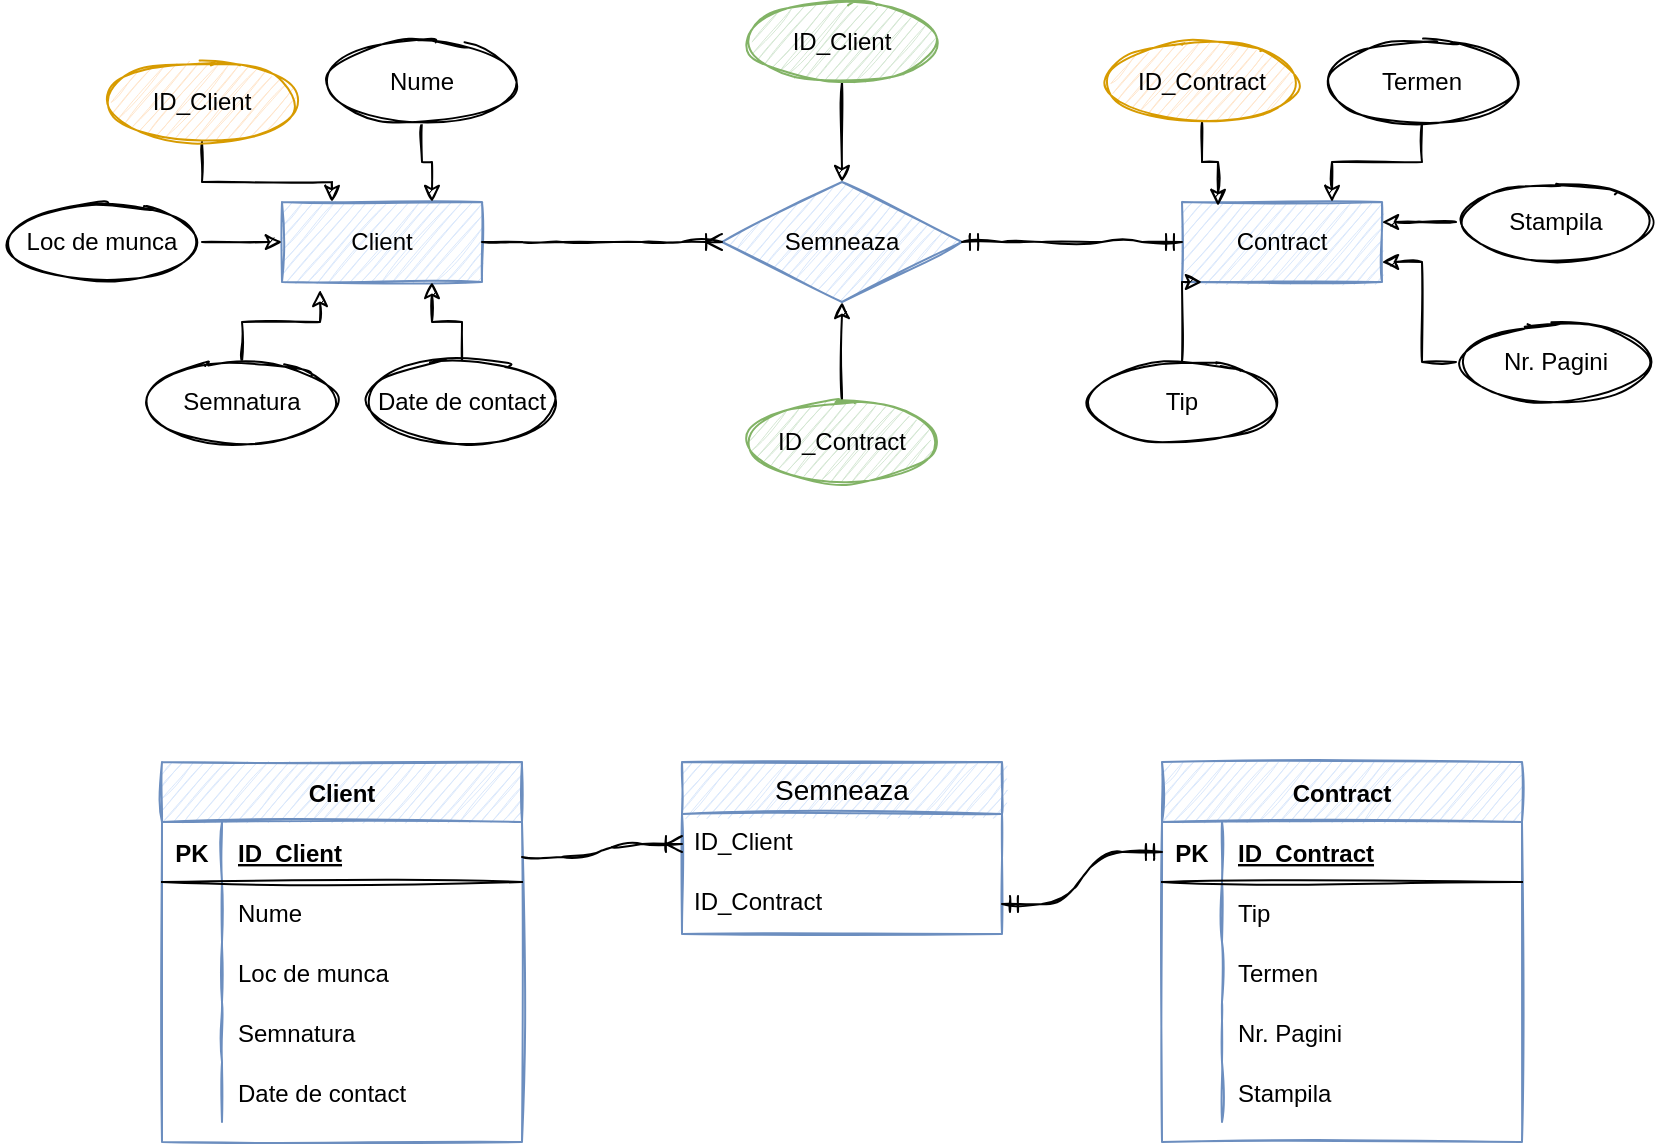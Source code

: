 <mxfile version="14.5.1" type="device"><diagram id="azhumBeZ43cZ46ppzr43" name="Page-1"><mxGraphModel dx="852" dy="494" grid="1" gridSize="10" guides="1" tooltips="1" connect="1" arrows="1" fold="1" page="1" pageScale="1" pageWidth="827" pageHeight="1169" math="0" shadow="0"><root><mxCell id="0"/><mxCell id="1" parent="0"/><mxCell id="_XJuxmRgatZlwZcpE56b-1" value="Client" style="whiteSpace=wrap;html=1;align=center;fillColor=#dae8fc;strokeColor=#6c8ebf;sketch=1;" parent="1" vertex="1"><mxGeometry x="140" y="160" width="100" height="40" as="geometry"/></mxCell><mxCell id="_XJuxmRgatZlwZcpE56b-2" value="Contract" style="whiteSpace=wrap;html=1;align=center;fillColor=#dae8fc;strokeColor=#6c8ebf;sketch=1;" parent="1" vertex="1"><mxGeometry x="590" y="160" width="100" height="40" as="geometry"/></mxCell><mxCell id="_XJuxmRgatZlwZcpE56b-3" value="Semneaza" style="shape=rhombus;perimeter=rhombusPerimeter;whiteSpace=wrap;html=1;align=center;fillColor=#dae8fc;strokeColor=#6c8ebf;sketch=1;" parent="1" vertex="1"><mxGeometry x="360" y="150" width="120" height="60" as="geometry"/></mxCell><mxCell id="_XJuxmRgatZlwZcpE56b-4" value="Semneaza" style="swimlane;fontStyle=0;childLayout=stackLayout;horizontal=1;startSize=26;horizontalStack=0;resizeParent=1;resizeParentMax=0;resizeLast=0;collapsible=1;marginBottom=0;align=center;fontSize=14;fillColor=#dae8fc;strokeColor=#6c8ebf;sketch=1;" parent="1" vertex="1"><mxGeometry x="340" y="440" width="160" height="86" as="geometry"/></mxCell><mxCell id="_XJuxmRgatZlwZcpE56b-5" value="ID_Client" style="text;strokeColor=none;fillColor=none;spacingLeft=4;spacingRight=4;overflow=hidden;rotatable=0;points=[[0,0.5],[1,0.5]];portConstraint=eastwest;fontSize=12;sketch=1;" parent="_XJuxmRgatZlwZcpE56b-4" vertex="1"><mxGeometry y="26" width="160" height="30" as="geometry"/></mxCell><mxCell id="_XJuxmRgatZlwZcpE56b-6" value="ID_Contract" style="text;strokeColor=none;fillColor=none;spacingLeft=4;spacingRight=4;overflow=hidden;rotatable=0;points=[[0,0.5],[1,0.5]];portConstraint=eastwest;fontSize=12;sketch=1;" parent="_XJuxmRgatZlwZcpE56b-4" vertex="1"><mxGeometry y="56" width="160" height="30" as="geometry"/></mxCell><mxCell id="_XJuxmRgatZlwZcpE56b-7" value="Contract" style="shape=table;startSize=30;container=1;collapsible=1;childLayout=tableLayout;fixedRows=1;rowLines=0;fontStyle=1;align=center;resizeLast=1;fillColor=#dae8fc;strokeColor=#6c8ebf;sketch=1;" parent="1" vertex="1"><mxGeometry x="580" y="440" width="180" height="190" as="geometry"/></mxCell><mxCell id="_XJuxmRgatZlwZcpE56b-8" value="" style="shape=partialRectangle;collapsible=0;dropTarget=0;pointerEvents=0;fillColor=none;top=0;left=0;bottom=1;right=0;points=[[0,0.5],[1,0.5]];portConstraint=eastwest;sketch=1;" parent="_XJuxmRgatZlwZcpE56b-7" vertex="1"><mxGeometry y="30" width="180" height="30" as="geometry"/></mxCell><mxCell id="_XJuxmRgatZlwZcpE56b-9" value="PK" style="shape=partialRectangle;connectable=0;fillColor=none;top=0;left=0;bottom=0;right=0;fontStyle=1;overflow=hidden;sketch=1;" parent="_XJuxmRgatZlwZcpE56b-8" vertex="1"><mxGeometry width="30" height="30" as="geometry"/></mxCell><mxCell id="_XJuxmRgatZlwZcpE56b-10" value="ID_Contract" style="shape=partialRectangle;connectable=0;fillColor=none;top=0;left=0;bottom=0;right=0;align=left;spacingLeft=6;fontStyle=5;overflow=hidden;sketch=1;" parent="_XJuxmRgatZlwZcpE56b-8" vertex="1"><mxGeometry x="30" width="150" height="30" as="geometry"/></mxCell><mxCell id="_XJuxmRgatZlwZcpE56b-11" value="" style="shape=partialRectangle;collapsible=0;dropTarget=0;pointerEvents=0;fillColor=none;top=0;left=0;bottom=0;right=0;points=[[0,0.5],[1,0.5]];portConstraint=eastwest;sketch=1;" parent="_XJuxmRgatZlwZcpE56b-7" vertex="1"><mxGeometry y="60" width="180" height="30" as="geometry"/></mxCell><mxCell id="_XJuxmRgatZlwZcpE56b-12" value="" style="shape=partialRectangle;connectable=0;fillColor=none;top=0;left=0;bottom=0;right=0;editable=1;overflow=hidden;sketch=1;" parent="_XJuxmRgatZlwZcpE56b-11" vertex="1"><mxGeometry width="30" height="30" as="geometry"/></mxCell><mxCell id="_XJuxmRgatZlwZcpE56b-13" value="Tip" style="shape=partialRectangle;connectable=0;fillColor=none;top=0;left=0;bottom=0;right=0;align=left;spacingLeft=6;overflow=hidden;sketch=1;" parent="_XJuxmRgatZlwZcpE56b-11" vertex="1"><mxGeometry x="30" width="150" height="30" as="geometry"/></mxCell><mxCell id="_XJuxmRgatZlwZcpE56b-14" value="" style="shape=partialRectangle;collapsible=0;dropTarget=0;pointerEvents=0;fillColor=none;top=0;left=0;bottom=0;right=0;points=[[0,0.5],[1,0.5]];portConstraint=eastwest;sketch=1;" parent="_XJuxmRgatZlwZcpE56b-7" vertex="1"><mxGeometry y="90" width="180" height="30" as="geometry"/></mxCell><mxCell id="_XJuxmRgatZlwZcpE56b-15" value="" style="shape=partialRectangle;connectable=0;fillColor=none;top=0;left=0;bottom=0;right=0;editable=1;overflow=hidden;sketch=1;" parent="_XJuxmRgatZlwZcpE56b-14" vertex="1"><mxGeometry width="30" height="30" as="geometry"/></mxCell><mxCell id="_XJuxmRgatZlwZcpE56b-16" value="Termen" style="shape=partialRectangle;connectable=0;fillColor=none;top=0;left=0;bottom=0;right=0;align=left;spacingLeft=6;overflow=hidden;sketch=1;" parent="_XJuxmRgatZlwZcpE56b-14" vertex="1"><mxGeometry x="30" width="150" height="30" as="geometry"/></mxCell><mxCell id="_XJuxmRgatZlwZcpE56b-17" value="" style="shape=partialRectangle;collapsible=0;dropTarget=0;pointerEvents=0;fillColor=none;top=0;left=0;bottom=0;right=0;points=[[0,0.5],[1,0.5]];portConstraint=eastwest;sketch=1;" parent="_XJuxmRgatZlwZcpE56b-7" vertex="1"><mxGeometry y="120" width="180" height="30" as="geometry"/></mxCell><mxCell id="_XJuxmRgatZlwZcpE56b-18" value="" style="shape=partialRectangle;connectable=0;fillColor=none;top=0;left=0;bottom=0;right=0;editable=1;overflow=hidden;sketch=1;" parent="_XJuxmRgatZlwZcpE56b-17" vertex="1"><mxGeometry width="30" height="30" as="geometry"/></mxCell><mxCell id="_XJuxmRgatZlwZcpE56b-19" value="Nr. Pagini" style="shape=partialRectangle;connectable=0;fillColor=none;top=0;left=0;bottom=0;right=0;align=left;spacingLeft=6;overflow=hidden;sketch=1;" parent="_XJuxmRgatZlwZcpE56b-17" vertex="1"><mxGeometry x="30" width="150" height="30" as="geometry"/></mxCell><mxCell id="_XJuxmRgatZlwZcpE56b-20" value="" style="shape=partialRectangle;collapsible=0;dropTarget=0;pointerEvents=0;fillColor=none;top=0;left=0;bottom=0;right=0;points=[[0,0.5],[1,0.5]];portConstraint=eastwest;sketch=1;" parent="_XJuxmRgatZlwZcpE56b-7" vertex="1"><mxGeometry y="150" width="180" height="30" as="geometry"/></mxCell><mxCell id="_XJuxmRgatZlwZcpE56b-21" value="" style="shape=partialRectangle;connectable=0;fillColor=none;top=0;left=0;bottom=0;right=0;editable=1;overflow=hidden;sketch=1;" parent="_XJuxmRgatZlwZcpE56b-20" vertex="1"><mxGeometry width="30" height="30" as="geometry"/></mxCell><mxCell id="_XJuxmRgatZlwZcpE56b-22" value="Stampila" style="shape=partialRectangle;connectable=0;fillColor=none;top=0;left=0;bottom=0;right=0;align=left;spacingLeft=6;overflow=hidden;sketch=1;" parent="_XJuxmRgatZlwZcpE56b-20" vertex="1"><mxGeometry x="30" width="150" height="30" as="geometry"/></mxCell><mxCell id="_XJuxmRgatZlwZcpE56b-23" style="edgeStyle=orthogonalEdgeStyle;rounded=0;orthogonalLoop=1;jettySize=auto;html=1;entryX=0.25;entryY=0;entryDx=0;entryDy=0;sketch=1;" parent="1" source="_XJuxmRgatZlwZcpE56b-24" target="_XJuxmRgatZlwZcpE56b-1" edge="1"><mxGeometry relative="1" as="geometry"/></mxCell><mxCell id="_XJuxmRgatZlwZcpE56b-24" value="ID_Client" style="ellipse;whiteSpace=wrap;html=1;align=center;fillColor=#ffe6cc;strokeColor=#d79b00;sketch=1;" parent="1" vertex="1"><mxGeometry x="50" y="90" width="100" height="40" as="geometry"/></mxCell><mxCell id="_XJuxmRgatZlwZcpE56b-25" style="edgeStyle=orthogonalEdgeStyle;rounded=0;orthogonalLoop=1;jettySize=auto;html=1;entryX=0.18;entryY=0.05;entryDx=0;entryDy=0;entryPerimeter=0;sketch=1;" parent="1" source="_XJuxmRgatZlwZcpE56b-26" target="_XJuxmRgatZlwZcpE56b-2" edge="1"><mxGeometry relative="1" as="geometry"/></mxCell><mxCell id="_XJuxmRgatZlwZcpE56b-26" value="ID_Contract" style="ellipse;whiteSpace=wrap;html=1;align=center;fillColor=#ffe6cc;strokeColor=#d79b00;sketch=1;" parent="1" vertex="1"><mxGeometry x="550" y="80" width="100" height="40" as="geometry"/></mxCell><mxCell id="_XJuxmRgatZlwZcpE56b-27" style="edgeStyle=orthogonalEdgeStyle;rounded=0;orthogonalLoop=1;jettySize=auto;html=1;entryX=0.75;entryY=0;entryDx=0;entryDy=0;sketch=1;" parent="1" source="_XJuxmRgatZlwZcpE56b-28" target="_XJuxmRgatZlwZcpE56b-1" edge="1"><mxGeometry relative="1" as="geometry"/></mxCell><mxCell id="_XJuxmRgatZlwZcpE56b-28" value="Nume" style="ellipse;whiteSpace=wrap;html=1;align=center;sketch=1;" parent="1" vertex="1"><mxGeometry x="160" y="80" width="100" height="40" as="geometry"/></mxCell><mxCell id="_XJuxmRgatZlwZcpE56b-29" style="edgeStyle=orthogonalEdgeStyle;rounded=0;orthogonalLoop=1;jettySize=auto;html=1;entryX=0.75;entryY=0;entryDx=0;entryDy=0;sketch=1;" parent="1" source="_XJuxmRgatZlwZcpE56b-30" target="_XJuxmRgatZlwZcpE56b-2" edge="1"><mxGeometry relative="1" as="geometry"/></mxCell><mxCell id="_XJuxmRgatZlwZcpE56b-30" value="Termen" style="ellipse;whiteSpace=wrap;html=1;align=center;sketch=1;" parent="1" vertex="1"><mxGeometry x="660" y="80" width="100" height="40" as="geometry"/></mxCell><mxCell id="_XJuxmRgatZlwZcpE56b-31" style="edgeStyle=orthogonalEdgeStyle;rounded=0;orthogonalLoop=1;jettySize=auto;html=1;entryX=1;entryY=0.25;entryDx=0;entryDy=0;sketch=1;" parent="1" source="_XJuxmRgatZlwZcpE56b-32" target="_XJuxmRgatZlwZcpE56b-2" edge="1"><mxGeometry relative="1" as="geometry"/></mxCell><mxCell id="_XJuxmRgatZlwZcpE56b-32" value="Stampila" style="ellipse;whiteSpace=wrap;html=1;align=center;sketch=1;" parent="1" vertex="1"><mxGeometry x="727" y="150" width="100" height="40" as="geometry"/></mxCell><mxCell id="_XJuxmRgatZlwZcpE56b-33" style="edgeStyle=orthogonalEdgeStyle;rounded=0;orthogonalLoop=1;jettySize=auto;html=1;entryX=1;entryY=0.75;entryDx=0;entryDy=0;sketch=1;" parent="1" source="_XJuxmRgatZlwZcpE56b-34" target="_XJuxmRgatZlwZcpE56b-2" edge="1"><mxGeometry relative="1" as="geometry"><Array as="points"><mxPoint x="710" y="240"/><mxPoint x="710" y="190"/></Array></mxGeometry></mxCell><mxCell id="_XJuxmRgatZlwZcpE56b-34" value="Nr. Pagini" style="ellipse;whiteSpace=wrap;html=1;align=center;sketch=1;" parent="1" vertex="1"><mxGeometry x="727" y="220" width="100" height="40" as="geometry"/></mxCell><mxCell id="_XJuxmRgatZlwZcpE56b-35" style="edgeStyle=orthogonalEdgeStyle;rounded=0;orthogonalLoop=1;jettySize=auto;html=1;sketch=1;" parent="1" source="_XJuxmRgatZlwZcpE56b-36" edge="1"><mxGeometry relative="1" as="geometry"><mxPoint x="600" y="200" as="targetPoint"/><Array as="points"><mxPoint x="590" y="200"/></Array></mxGeometry></mxCell><mxCell id="_XJuxmRgatZlwZcpE56b-36" value="Tip" style="ellipse;whiteSpace=wrap;html=1;align=center;sketch=1;" parent="1" vertex="1"><mxGeometry x="540" y="240" width="100" height="40" as="geometry"/></mxCell><mxCell id="_XJuxmRgatZlwZcpE56b-37" style="edgeStyle=orthogonalEdgeStyle;rounded=0;orthogonalLoop=1;jettySize=auto;html=1;entryX=0.5;entryY=0;entryDx=0;entryDy=0;sketch=1;" parent="1" source="_XJuxmRgatZlwZcpE56b-38" target="_XJuxmRgatZlwZcpE56b-3" edge="1"><mxGeometry relative="1" as="geometry"/></mxCell><mxCell id="_XJuxmRgatZlwZcpE56b-38" value="ID_Client" style="ellipse;whiteSpace=wrap;html=1;align=center;fillColor=#d5e8d4;strokeColor=#82b366;sketch=1;" parent="1" vertex="1"><mxGeometry x="370" y="60" width="100" height="40" as="geometry"/></mxCell><mxCell id="_XJuxmRgatZlwZcpE56b-39" style="edgeStyle=orthogonalEdgeStyle;rounded=0;orthogonalLoop=1;jettySize=auto;html=1;entryX=0.5;entryY=1;entryDx=0;entryDy=0;sketch=1;" parent="1" source="_XJuxmRgatZlwZcpE56b-40" target="_XJuxmRgatZlwZcpE56b-3" edge="1"><mxGeometry relative="1" as="geometry"/></mxCell><mxCell id="_XJuxmRgatZlwZcpE56b-40" value="ID_Contract" style="ellipse;whiteSpace=wrap;html=1;align=center;fillColor=#d5e8d4;strokeColor=#82b366;sketch=1;" parent="1" vertex="1"><mxGeometry x="370" y="260" width="100" height="40" as="geometry"/></mxCell><mxCell id="_XJuxmRgatZlwZcpE56b-41" style="edgeStyle=orthogonalEdgeStyle;rounded=0;orthogonalLoop=1;jettySize=auto;html=1;entryX=0.19;entryY=1.1;entryDx=0;entryDy=0;entryPerimeter=0;sketch=1;" parent="1" source="_XJuxmRgatZlwZcpE56b-42" target="_XJuxmRgatZlwZcpE56b-1" edge="1"><mxGeometry relative="1" as="geometry"/></mxCell><mxCell id="_XJuxmRgatZlwZcpE56b-42" value="Semnatura" style="ellipse;whiteSpace=wrap;html=1;align=center;sketch=1;" parent="1" vertex="1"><mxGeometry x="70" y="240" width="100" height="40" as="geometry"/></mxCell><mxCell id="_XJuxmRgatZlwZcpE56b-43" value="" style="edgeStyle=entityRelationEdgeStyle;fontSize=12;html=1;endArrow=ERoneToMany;entryX=0;entryY=0.5;entryDx=0;entryDy=0;exitX=1;exitY=0.5;exitDx=0;exitDy=0;sketch=1;" parent="1" source="_XJuxmRgatZlwZcpE56b-1" target="_XJuxmRgatZlwZcpE56b-3" edge="1"><mxGeometry width="100" height="100" relative="1" as="geometry"><mxPoint x="250" y="300" as="sourcePoint"/><mxPoint x="350" y="200" as="targetPoint"/></mxGeometry></mxCell><mxCell id="_XJuxmRgatZlwZcpE56b-44" value="Client" style="shape=table;startSize=30;container=1;collapsible=1;childLayout=tableLayout;fixedRows=1;rowLines=0;fontStyle=1;align=center;resizeLast=1;fillColor=#dae8fc;strokeColor=#6c8ebf;sketch=1;" parent="1" vertex="1"><mxGeometry x="80" y="440" width="180" height="190" as="geometry"/></mxCell><mxCell id="_XJuxmRgatZlwZcpE56b-45" value="" style="shape=partialRectangle;collapsible=0;dropTarget=0;pointerEvents=0;fillColor=none;top=0;left=0;bottom=1;right=0;points=[[0,0.5],[1,0.5]];portConstraint=eastwest;sketch=1;" parent="_XJuxmRgatZlwZcpE56b-44" vertex="1"><mxGeometry y="30" width="180" height="30" as="geometry"/></mxCell><mxCell id="_XJuxmRgatZlwZcpE56b-46" value="PK" style="shape=partialRectangle;connectable=0;fillColor=none;top=0;left=0;bottom=0;right=0;fontStyle=1;overflow=hidden;sketch=1;" parent="_XJuxmRgatZlwZcpE56b-45" vertex="1"><mxGeometry width="30" height="30" as="geometry"/></mxCell><mxCell id="_XJuxmRgatZlwZcpE56b-47" value="ID_Client" style="shape=partialRectangle;connectable=0;fillColor=none;top=0;left=0;bottom=0;right=0;align=left;spacingLeft=6;fontStyle=5;overflow=hidden;sketch=1;" parent="_XJuxmRgatZlwZcpE56b-45" vertex="1"><mxGeometry x="30" width="150" height="30" as="geometry"/></mxCell><mxCell id="_XJuxmRgatZlwZcpE56b-48" value="" style="shape=partialRectangle;collapsible=0;dropTarget=0;pointerEvents=0;fillColor=none;top=0;left=0;bottom=0;right=0;points=[[0,0.5],[1,0.5]];portConstraint=eastwest;sketch=1;" parent="_XJuxmRgatZlwZcpE56b-44" vertex="1"><mxGeometry y="60" width="180" height="30" as="geometry"/></mxCell><mxCell id="_XJuxmRgatZlwZcpE56b-49" value="" style="shape=partialRectangle;connectable=0;fillColor=none;top=0;left=0;bottom=0;right=0;editable=1;overflow=hidden;sketch=1;" parent="_XJuxmRgatZlwZcpE56b-48" vertex="1"><mxGeometry width="30" height="30" as="geometry"/></mxCell><mxCell id="_XJuxmRgatZlwZcpE56b-50" value="Nume" style="shape=partialRectangle;connectable=0;fillColor=none;top=0;left=0;bottom=0;right=0;align=left;spacingLeft=6;overflow=hidden;sketch=1;" parent="_XJuxmRgatZlwZcpE56b-48" vertex="1"><mxGeometry x="30" width="150" height="30" as="geometry"/></mxCell><mxCell id="_XJuxmRgatZlwZcpE56b-51" value="" style="shape=partialRectangle;collapsible=0;dropTarget=0;pointerEvents=0;fillColor=none;top=0;left=0;bottom=0;right=0;points=[[0,0.5],[1,0.5]];portConstraint=eastwest;sketch=1;" parent="_XJuxmRgatZlwZcpE56b-44" vertex="1"><mxGeometry y="90" width="180" height="30" as="geometry"/></mxCell><mxCell id="_XJuxmRgatZlwZcpE56b-52" value="" style="shape=partialRectangle;connectable=0;fillColor=none;top=0;left=0;bottom=0;right=0;editable=1;overflow=hidden;sketch=1;" parent="_XJuxmRgatZlwZcpE56b-51" vertex="1"><mxGeometry width="30" height="30" as="geometry"/></mxCell><mxCell id="_XJuxmRgatZlwZcpE56b-53" value="Loc de munca" style="shape=partialRectangle;connectable=0;fillColor=none;top=0;left=0;bottom=0;right=0;align=left;spacingLeft=6;overflow=hidden;sketch=1;" parent="_XJuxmRgatZlwZcpE56b-51" vertex="1"><mxGeometry x="30" width="150" height="30" as="geometry"/></mxCell><mxCell id="_XJuxmRgatZlwZcpE56b-54" value="" style="shape=partialRectangle;collapsible=0;dropTarget=0;pointerEvents=0;fillColor=none;top=0;left=0;bottom=0;right=0;points=[[0,0.5],[1,0.5]];portConstraint=eastwest;sketch=1;" parent="_XJuxmRgatZlwZcpE56b-44" vertex="1"><mxGeometry y="120" width="180" height="30" as="geometry"/></mxCell><mxCell id="_XJuxmRgatZlwZcpE56b-55" value="" style="shape=partialRectangle;connectable=0;fillColor=none;top=0;left=0;bottom=0;right=0;editable=1;overflow=hidden;sketch=1;" parent="_XJuxmRgatZlwZcpE56b-54" vertex="1"><mxGeometry width="30" height="30" as="geometry"/></mxCell><mxCell id="_XJuxmRgatZlwZcpE56b-56" value="Semnatura" style="shape=partialRectangle;connectable=0;fillColor=none;top=0;left=0;bottom=0;right=0;align=left;spacingLeft=6;overflow=hidden;sketch=1;" parent="_XJuxmRgatZlwZcpE56b-54" vertex="1"><mxGeometry x="30" width="150" height="30" as="geometry"/></mxCell><mxCell id="_XJuxmRgatZlwZcpE56b-57" value="" style="shape=partialRectangle;collapsible=0;dropTarget=0;pointerEvents=0;fillColor=none;top=0;left=0;bottom=0;right=0;points=[[0,0.5],[1,0.5]];portConstraint=eastwest;sketch=1;" parent="_XJuxmRgatZlwZcpE56b-44" vertex="1"><mxGeometry y="150" width="180" height="30" as="geometry"/></mxCell><mxCell id="_XJuxmRgatZlwZcpE56b-58" value="" style="shape=partialRectangle;connectable=0;fillColor=none;top=0;left=0;bottom=0;right=0;editable=1;overflow=hidden;sketch=1;" parent="_XJuxmRgatZlwZcpE56b-57" vertex="1"><mxGeometry width="30" height="30" as="geometry"/></mxCell><mxCell id="_XJuxmRgatZlwZcpE56b-59" value="Date de contact" style="shape=partialRectangle;connectable=0;fillColor=none;top=0;left=0;bottom=0;right=0;align=left;spacingLeft=6;overflow=hidden;sketch=1;" parent="_XJuxmRgatZlwZcpE56b-57" vertex="1"><mxGeometry x="30" width="150" height="30" as="geometry"/></mxCell><mxCell id="_XJuxmRgatZlwZcpE56b-60" style="edgeStyle=orthogonalEdgeStyle;rounded=0;orthogonalLoop=1;jettySize=auto;html=1;entryX=0.75;entryY=1;entryDx=0;entryDy=0;sketch=1;" parent="1" source="_XJuxmRgatZlwZcpE56b-61" target="_XJuxmRgatZlwZcpE56b-1" edge="1"><mxGeometry relative="1" as="geometry"/></mxCell><mxCell id="_XJuxmRgatZlwZcpE56b-61" value="Date de contact" style="ellipse;whiteSpace=wrap;html=1;align=center;sketch=1;" parent="1" vertex="1"><mxGeometry x="180" y="240" width="100" height="40" as="geometry"/></mxCell><mxCell id="_XJuxmRgatZlwZcpE56b-62" value="" style="edgeStyle=entityRelationEdgeStyle;fontSize=12;html=1;endArrow=ERoneToMany;entryX=0;entryY=0.5;entryDx=0;entryDy=0;exitX=1;exitY=0.25;exitDx=0;exitDy=0;sketch=1;" parent="1" source="_XJuxmRgatZlwZcpE56b-44" target="_XJuxmRgatZlwZcpE56b-5" edge="1"><mxGeometry width="100" height="100" relative="1" as="geometry"><mxPoint x="220" y="390" as="sourcePoint"/><mxPoint x="340" y="390" as="targetPoint"/></mxGeometry></mxCell><mxCell id="_XJuxmRgatZlwZcpE56b-63" style="edgeStyle=orthogonalEdgeStyle;rounded=0;orthogonalLoop=1;jettySize=auto;html=1;entryX=0;entryY=0.5;entryDx=0;entryDy=0;sketch=1;" parent="1" source="_XJuxmRgatZlwZcpE56b-64" target="_XJuxmRgatZlwZcpE56b-1" edge="1"><mxGeometry relative="1" as="geometry"/></mxCell><mxCell id="_XJuxmRgatZlwZcpE56b-64" value="Loc de munca" style="ellipse;whiteSpace=wrap;html=1;align=center;sketch=1;" parent="1" vertex="1"><mxGeometry y="160" width="100" height="40" as="geometry"/></mxCell><mxCell id="_XJuxmRgatZlwZcpE56b-65" value="" style="edgeStyle=entityRelationEdgeStyle;fontSize=12;html=1;endArrow=ERmandOne;startArrow=ERmandOne;entryX=0;entryY=0.5;entryDx=0;entryDy=0;exitX=1;exitY=0.5;exitDx=0;exitDy=0;sketch=1;" parent="1" source="_XJuxmRgatZlwZcpE56b-3" target="_XJuxmRgatZlwZcpE56b-2" edge="1"><mxGeometry width="100" height="100" relative="1" as="geometry"><mxPoint x="460" y="270" as="sourcePoint"/><mxPoint x="560" y="170" as="targetPoint"/></mxGeometry></mxCell><mxCell id="_XJuxmRgatZlwZcpE56b-66" value="" style="edgeStyle=entityRelationEdgeStyle;fontSize=12;html=1;endArrow=ERmandOne;startArrow=ERmandOne;entryX=0;entryY=0.5;entryDx=0;entryDy=0;exitX=1;exitY=0.5;exitDx=0;exitDy=0;sketch=1;" parent="1" source="_XJuxmRgatZlwZcpE56b-6" target="_XJuxmRgatZlwZcpE56b-8" edge="1"><mxGeometry width="100" height="100" relative="1" as="geometry"><mxPoint x="500" y="410" as="sourcePoint"/><mxPoint x="610" y="410" as="targetPoint"/></mxGeometry></mxCell></root></mxGraphModel></diagram></mxfile>